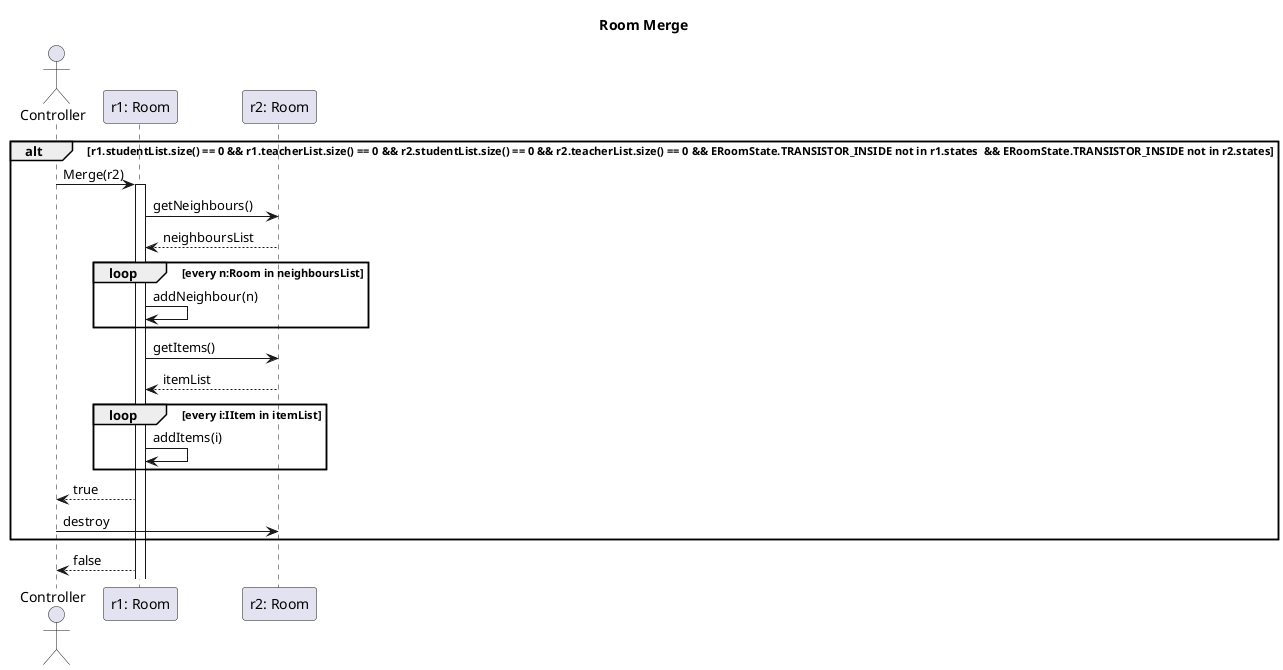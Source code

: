 @startuml mergeRoom
title Room Merge

actor Controller
participant "r1: Room" as r1
participant "r2: Room" as r2

alt r1.studentList.size() == 0 && r1.teacherList.size() == 0 && r2.studentList.size() == 0 && r2.teacherList.size() == 0 && ERoomState.TRANSISTOR_INSIDE not in r1.states  && ERoomState.TRANSISTOR_INSIDE not in r2.states
    Controller -> r1 : Merge(r2)
    activate r1
    r1 -> r2 : getNeighbours()
    r2-->r1: neighboursList
    loop every n:Room in neighboursList
        r1 -> r1: addNeighbour(n)
    end
    r1 -> r2 : getItems()
    r2-->r1: itemList
    loop every i:IItem in itemList
        r1 -> r1: addItems(i)
    end
    r1 --> Controller : true
    Controller -> r2 : destroy
end
r1 --> Controller : false
@enduml
